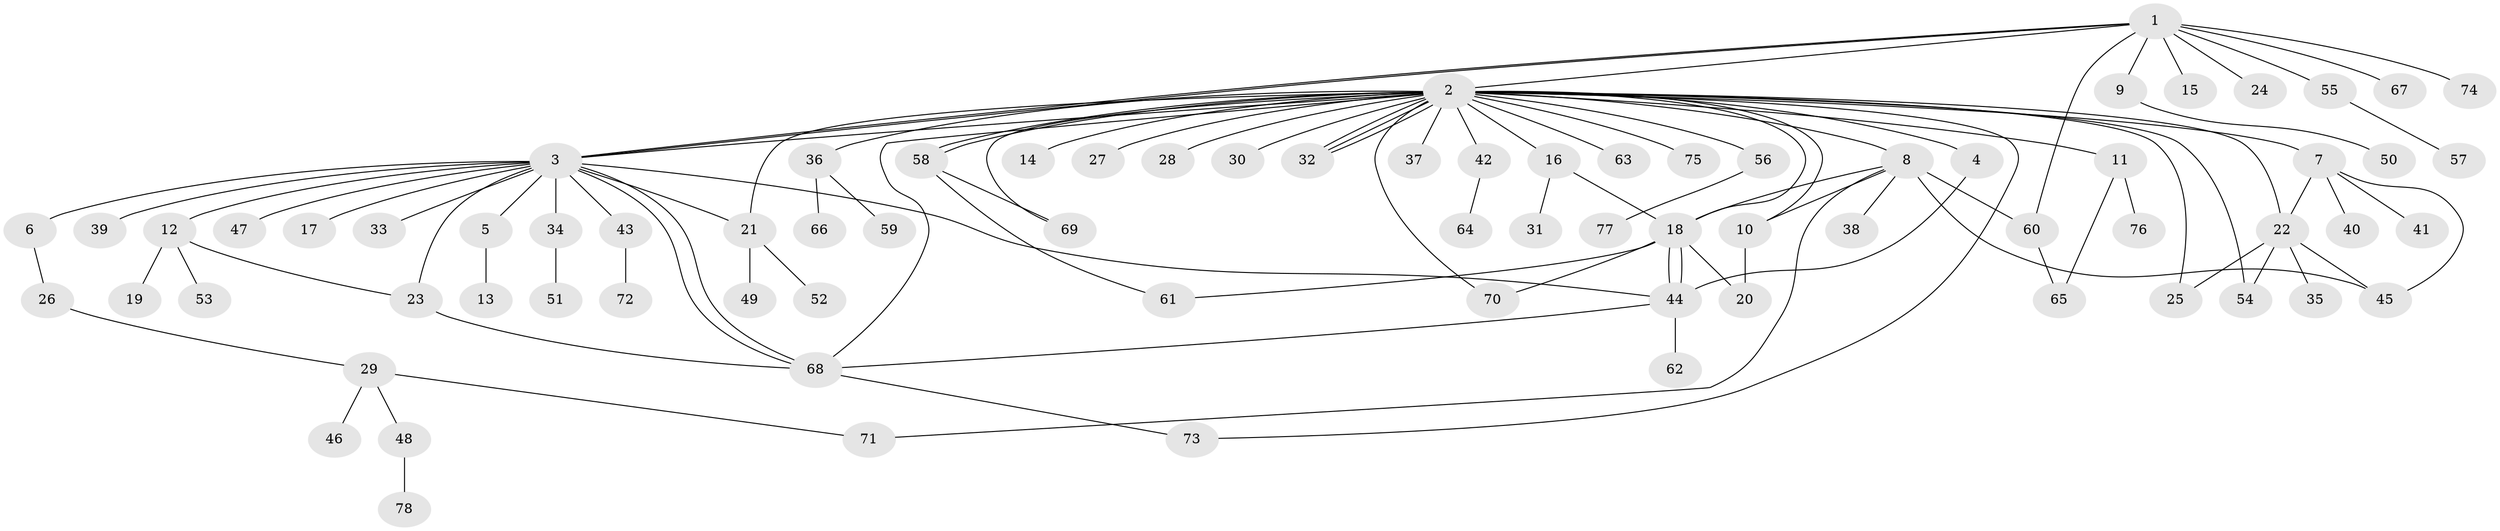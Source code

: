 // Generated by graph-tools (version 1.1) at 2025/11/02/27/25 16:11:09]
// undirected, 78 vertices, 107 edges
graph export_dot {
graph [start="1"]
  node [color=gray90,style=filled];
  1;
  2;
  3;
  4;
  5;
  6;
  7;
  8;
  9;
  10;
  11;
  12;
  13;
  14;
  15;
  16;
  17;
  18;
  19;
  20;
  21;
  22;
  23;
  24;
  25;
  26;
  27;
  28;
  29;
  30;
  31;
  32;
  33;
  34;
  35;
  36;
  37;
  38;
  39;
  40;
  41;
  42;
  43;
  44;
  45;
  46;
  47;
  48;
  49;
  50;
  51;
  52;
  53;
  54;
  55;
  56;
  57;
  58;
  59;
  60;
  61;
  62;
  63;
  64;
  65;
  66;
  67;
  68;
  69;
  70;
  71;
  72;
  73;
  74;
  75;
  76;
  77;
  78;
  1 -- 2;
  1 -- 3;
  1 -- 3;
  1 -- 9;
  1 -- 15;
  1 -- 24;
  1 -- 55;
  1 -- 60;
  1 -- 67;
  1 -- 74;
  2 -- 3;
  2 -- 4;
  2 -- 7;
  2 -- 8;
  2 -- 10;
  2 -- 11;
  2 -- 14;
  2 -- 16;
  2 -- 18;
  2 -- 21;
  2 -- 22;
  2 -- 25;
  2 -- 27;
  2 -- 28;
  2 -- 30;
  2 -- 32;
  2 -- 32;
  2 -- 32;
  2 -- 36;
  2 -- 37;
  2 -- 42;
  2 -- 54;
  2 -- 56;
  2 -- 58;
  2 -- 58;
  2 -- 63;
  2 -- 68;
  2 -- 69;
  2 -- 70;
  2 -- 73;
  2 -- 75;
  3 -- 5;
  3 -- 6;
  3 -- 12;
  3 -- 17;
  3 -- 21;
  3 -- 23;
  3 -- 33;
  3 -- 34;
  3 -- 39;
  3 -- 43;
  3 -- 44;
  3 -- 47;
  3 -- 68;
  3 -- 68;
  4 -- 44;
  5 -- 13;
  6 -- 26;
  7 -- 22;
  7 -- 40;
  7 -- 41;
  7 -- 45;
  8 -- 10;
  8 -- 18;
  8 -- 38;
  8 -- 45;
  8 -- 60;
  8 -- 71;
  9 -- 50;
  10 -- 20;
  11 -- 65;
  11 -- 76;
  12 -- 19;
  12 -- 23;
  12 -- 53;
  16 -- 18;
  16 -- 31;
  18 -- 20;
  18 -- 44;
  18 -- 44;
  18 -- 61;
  18 -- 70;
  21 -- 49;
  21 -- 52;
  22 -- 25;
  22 -- 35;
  22 -- 45;
  22 -- 54;
  23 -- 68;
  26 -- 29;
  29 -- 46;
  29 -- 48;
  29 -- 71;
  34 -- 51;
  36 -- 59;
  36 -- 66;
  42 -- 64;
  43 -- 72;
  44 -- 62;
  44 -- 68;
  48 -- 78;
  55 -- 57;
  56 -- 77;
  58 -- 61;
  58 -- 69;
  60 -- 65;
  68 -- 73;
}
